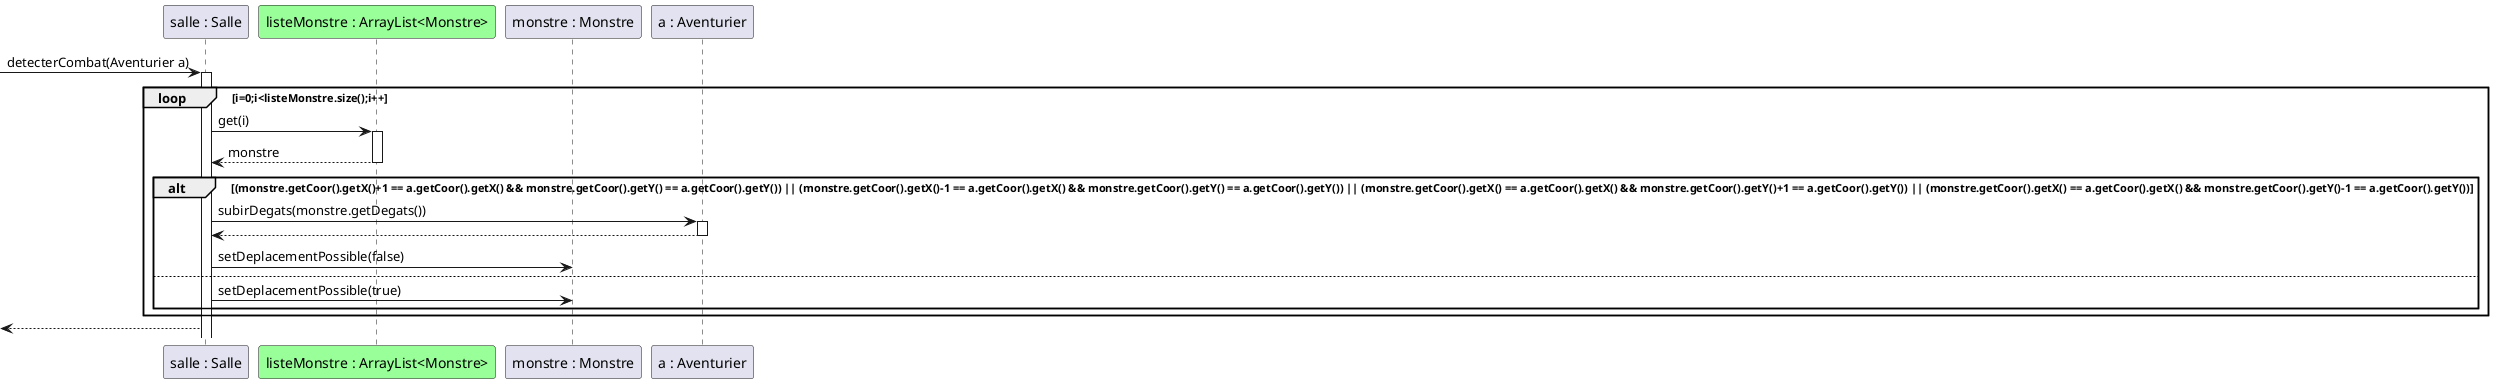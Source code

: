@startuml
Participant "salle : Salle" as s
Participant "listeMonstre : ArrayList<Monstre>" as liste #99FF99
Participant "monstre : Monstre" as m
Participant "a : Aventurier" as a

-> s : detecterCombat(Aventurier a)
activate s
loop i=0;i<listeMonstre.size();i++
s->liste : get(i)
activate liste
liste-->s : monstre
deactivate liste

alt (monstre.getCoor().getX()+1 == a.getCoor().getX() && monstre.getCoor().getY() == a.getCoor().getY()) || (monstre.getCoor().getX()-1 == a.getCoor().getX() && monstre.getCoor().getY() == a.getCoor().getY()) || (monstre.getCoor().getX() == a.getCoor().getX() && monstre.getCoor().getY()+1 == a.getCoor().getY()) || (monstre.getCoor().getX() == a.getCoor().getX() && monstre.getCoor().getY()-1 == a.getCoor().getY())

s->a : subirDegats(monstre.getDegats())

activate a
a-->s
deactivate a
s->m : setDeplacementPossible(false)
else
s->m : setDeplacementPossible(true)
end
end
<--s

@enduml